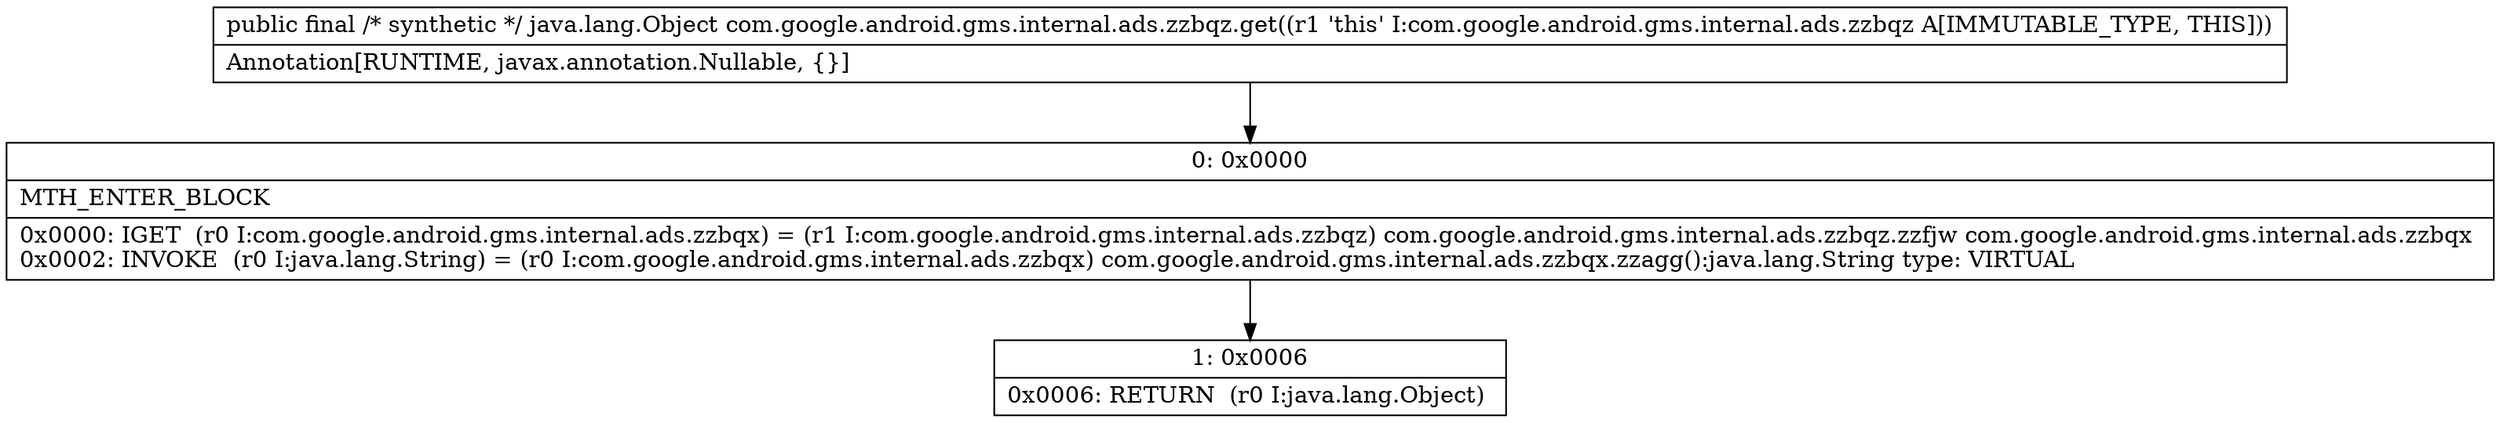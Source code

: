 digraph "CFG forcom.google.android.gms.internal.ads.zzbqz.get()Ljava\/lang\/Object;" {
Node_0 [shape=record,label="{0\:\ 0x0000|MTH_ENTER_BLOCK\l|0x0000: IGET  (r0 I:com.google.android.gms.internal.ads.zzbqx) = (r1 I:com.google.android.gms.internal.ads.zzbqz) com.google.android.gms.internal.ads.zzbqz.zzfjw com.google.android.gms.internal.ads.zzbqx \l0x0002: INVOKE  (r0 I:java.lang.String) = (r0 I:com.google.android.gms.internal.ads.zzbqx) com.google.android.gms.internal.ads.zzbqx.zzagg():java.lang.String type: VIRTUAL \l}"];
Node_1 [shape=record,label="{1\:\ 0x0006|0x0006: RETURN  (r0 I:java.lang.Object) \l}"];
MethodNode[shape=record,label="{public final \/* synthetic *\/ java.lang.Object com.google.android.gms.internal.ads.zzbqz.get((r1 'this' I:com.google.android.gms.internal.ads.zzbqz A[IMMUTABLE_TYPE, THIS]))  | Annotation[RUNTIME, javax.annotation.Nullable, \{\}]\l}"];
MethodNode -> Node_0;
Node_0 -> Node_1;
}

